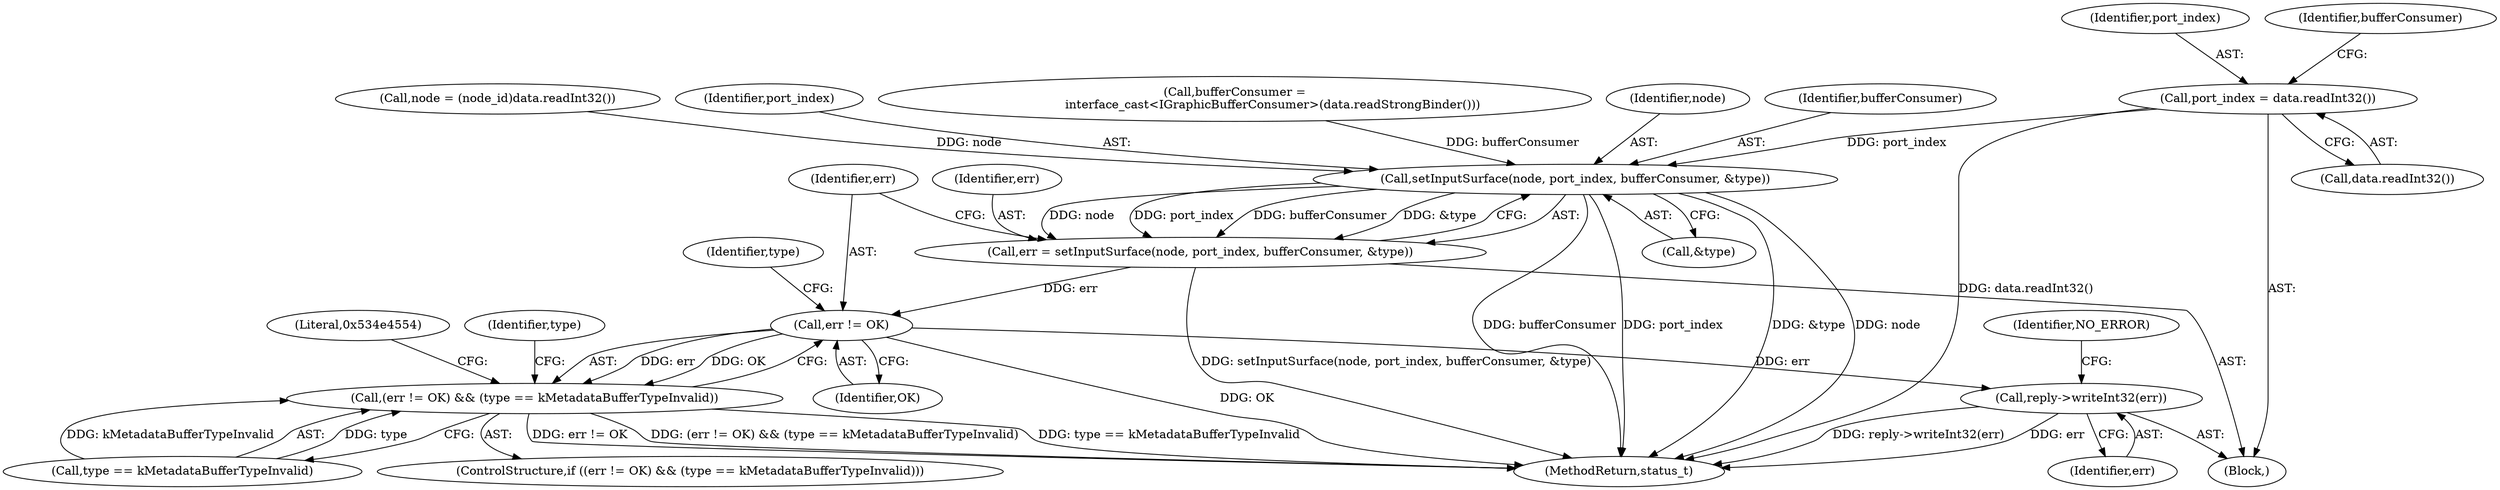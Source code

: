 digraph "0_Android_295c883fe3105b19bcd0f9e07d54c6b589fc5bff@API" {
"1000745" [label="(Call,port_index = data.readInt32())"];
"1000763" [label="(Call,setInputSurface(node, port_index, bufferConsumer, &type))"];
"1000761" [label="(Call,err = setInputSurface(node, port_index, bufferConsumer, &type))"];
"1000771" [label="(Call,err != OK)"];
"1000770" [label="(Call,(err != OK) && (type == kMetadataBufferTypeInvalid))"];
"1000783" [label="(Call,reply->writeInt32(err))"];
"1000763" [label="(Call,setInputSurface(node, port_index, bufferConsumer, &type))"];
"1000733" [label="(Block,)"];
"1000739" [label="(Call,node = (node_id)data.readInt32())"];
"1000765" [label="(Identifier,port_index)"];
"1000783" [label="(Call,reply->writeInt32(err))"];
"1001214" [label="(MethodReturn,status_t)"];
"1000773" [label="(Identifier,OK)"];
"1000772" [label="(Identifier,err)"];
"1000749" [label="(Call,bufferConsumer =\n                    interface_cast<IGraphicBufferConsumer>(data.readStrongBinder()))"];
"1000764" [label="(Identifier,node)"];
"1000747" [label="(Call,data.readInt32())"];
"1000767" [label="(Call,&type)"];
"1000761" [label="(Call,err = setInputSurface(node, port_index, bufferConsumer, &type))"];
"1000746" [label="(Identifier,port_index)"];
"1000779" [label="(Literal,0x534e4554)"];
"1000775" [label="(Identifier,type)"];
"1000750" [label="(Identifier,bufferConsumer)"];
"1000782" [label="(Identifier,type)"];
"1000770" [label="(Call,(err != OK) && (type == kMetadataBufferTypeInvalid))"];
"1000745" [label="(Call,port_index = data.readInt32())"];
"1000784" [label="(Identifier,err)"];
"1000786" [label="(Identifier,NO_ERROR)"];
"1000766" [label="(Identifier,bufferConsumer)"];
"1000774" [label="(Call,type == kMetadataBufferTypeInvalid)"];
"1000762" [label="(Identifier,err)"];
"1000771" [label="(Call,err != OK)"];
"1000769" [label="(ControlStructure,if ((err != OK) && (type == kMetadataBufferTypeInvalid)))"];
"1000745" -> "1000733"  [label="AST: "];
"1000745" -> "1000747"  [label="CFG: "];
"1000746" -> "1000745"  [label="AST: "];
"1000747" -> "1000745"  [label="AST: "];
"1000750" -> "1000745"  [label="CFG: "];
"1000745" -> "1001214"  [label="DDG: data.readInt32()"];
"1000745" -> "1000763"  [label="DDG: port_index"];
"1000763" -> "1000761"  [label="AST: "];
"1000763" -> "1000767"  [label="CFG: "];
"1000764" -> "1000763"  [label="AST: "];
"1000765" -> "1000763"  [label="AST: "];
"1000766" -> "1000763"  [label="AST: "];
"1000767" -> "1000763"  [label="AST: "];
"1000761" -> "1000763"  [label="CFG: "];
"1000763" -> "1001214"  [label="DDG: &type"];
"1000763" -> "1001214"  [label="DDG: bufferConsumer"];
"1000763" -> "1001214"  [label="DDG: node"];
"1000763" -> "1001214"  [label="DDG: port_index"];
"1000763" -> "1000761"  [label="DDG: node"];
"1000763" -> "1000761"  [label="DDG: port_index"];
"1000763" -> "1000761"  [label="DDG: bufferConsumer"];
"1000763" -> "1000761"  [label="DDG: &type"];
"1000739" -> "1000763"  [label="DDG: node"];
"1000749" -> "1000763"  [label="DDG: bufferConsumer"];
"1000761" -> "1000733"  [label="AST: "];
"1000762" -> "1000761"  [label="AST: "];
"1000772" -> "1000761"  [label="CFG: "];
"1000761" -> "1001214"  [label="DDG: setInputSurface(node, port_index, bufferConsumer, &type)"];
"1000761" -> "1000771"  [label="DDG: err"];
"1000771" -> "1000770"  [label="AST: "];
"1000771" -> "1000773"  [label="CFG: "];
"1000772" -> "1000771"  [label="AST: "];
"1000773" -> "1000771"  [label="AST: "];
"1000775" -> "1000771"  [label="CFG: "];
"1000770" -> "1000771"  [label="CFG: "];
"1000771" -> "1001214"  [label="DDG: OK"];
"1000771" -> "1000770"  [label="DDG: err"];
"1000771" -> "1000770"  [label="DDG: OK"];
"1000771" -> "1000783"  [label="DDG: err"];
"1000770" -> "1000769"  [label="AST: "];
"1000770" -> "1000774"  [label="CFG: "];
"1000774" -> "1000770"  [label="AST: "];
"1000779" -> "1000770"  [label="CFG: "];
"1000782" -> "1000770"  [label="CFG: "];
"1000770" -> "1001214"  [label="DDG: (err != OK) && (type == kMetadataBufferTypeInvalid)"];
"1000770" -> "1001214"  [label="DDG: type == kMetadataBufferTypeInvalid"];
"1000770" -> "1001214"  [label="DDG: err != OK"];
"1000774" -> "1000770"  [label="DDG: type"];
"1000774" -> "1000770"  [label="DDG: kMetadataBufferTypeInvalid"];
"1000783" -> "1000733"  [label="AST: "];
"1000783" -> "1000784"  [label="CFG: "];
"1000784" -> "1000783"  [label="AST: "];
"1000786" -> "1000783"  [label="CFG: "];
"1000783" -> "1001214"  [label="DDG: reply->writeInt32(err)"];
"1000783" -> "1001214"  [label="DDG: err"];
}
